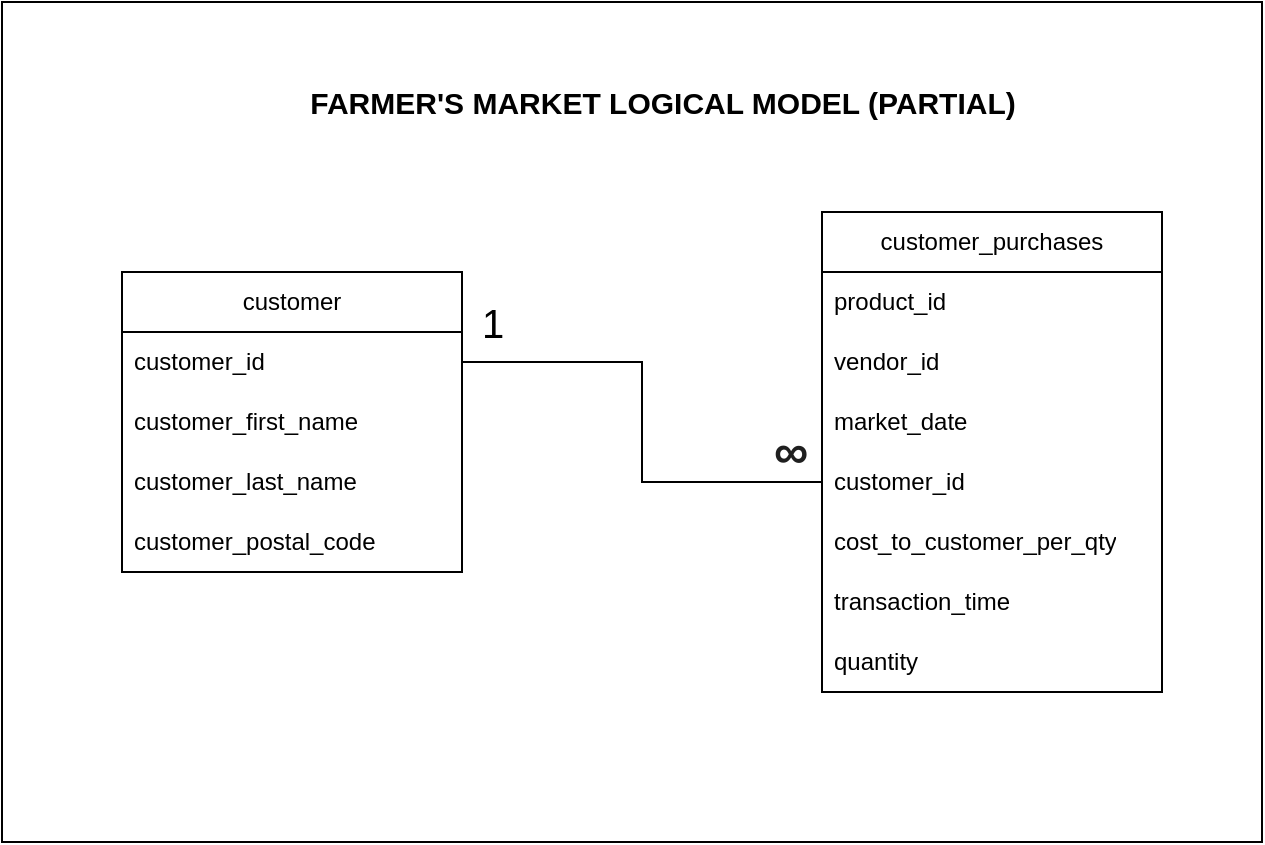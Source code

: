 <mxfile version="28.0.7">
  <diagram name="Page-1" id="12yfDm01IWqf6yaxL720">
    <mxGraphModel dx="1426" dy="743" grid="1" gridSize="10" guides="1" tooltips="1" connect="1" arrows="1" fold="1" page="1" pageScale="1" pageWidth="827" pageHeight="1169" math="0" shadow="0">
      <root>
        <mxCell id="0" />
        <mxCell id="1" parent="0" />
        <mxCell id="sIK-7FslLZnSTwBV2zAs-1" value="customer_purchases" style="swimlane;fontStyle=0;childLayout=stackLayout;horizontal=1;startSize=30;horizontalStack=0;resizeParent=1;resizeParentMax=0;resizeLast=0;collapsible=1;marginBottom=0;whiteSpace=wrap;html=1;" parent="1" vertex="1">
          <mxGeometry x="500" y="215" width="170" height="240" as="geometry" />
        </mxCell>
        <mxCell id="sIK-7FslLZnSTwBV2zAs-2" value="product_id" style="text;strokeColor=none;fillColor=none;align=left;verticalAlign=middle;spacingLeft=4;spacingRight=4;overflow=hidden;points=[[0,0.5],[1,0.5]];portConstraint=eastwest;rotatable=0;whiteSpace=wrap;html=1;" parent="sIK-7FslLZnSTwBV2zAs-1" vertex="1">
          <mxGeometry y="30" width="170" height="30" as="geometry" />
        </mxCell>
        <mxCell id="sIK-7FslLZnSTwBV2zAs-3" value="vendor_id" style="text;strokeColor=none;fillColor=none;align=left;verticalAlign=middle;spacingLeft=4;spacingRight=4;overflow=hidden;points=[[0,0.5],[1,0.5]];portConstraint=eastwest;rotatable=0;whiteSpace=wrap;html=1;" parent="sIK-7FslLZnSTwBV2zAs-1" vertex="1">
          <mxGeometry y="60" width="170" height="30" as="geometry" />
        </mxCell>
        <mxCell id="sIK-7FslLZnSTwBV2zAs-4" value="market_date" style="text;strokeColor=none;fillColor=none;align=left;verticalAlign=middle;spacingLeft=4;spacingRight=4;overflow=hidden;points=[[0,0.5],[1,0.5]];portConstraint=eastwest;rotatable=0;whiteSpace=wrap;html=1;" parent="sIK-7FslLZnSTwBV2zAs-1" vertex="1">
          <mxGeometry y="90" width="170" height="30" as="geometry" />
        </mxCell>
        <mxCell id="sIK-7FslLZnSTwBV2zAs-5" value="customer_id" style="text;strokeColor=none;fillColor=none;align=left;verticalAlign=middle;spacingLeft=4;spacingRight=4;overflow=hidden;points=[[0,0.5],[1,0.5]];portConstraint=eastwest;rotatable=0;whiteSpace=wrap;html=1;" parent="sIK-7FslLZnSTwBV2zAs-1" vertex="1">
          <mxGeometry y="120" width="170" height="30" as="geometry" />
        </mxCell>
        <mxCell id="sIK-7FslLZnSTwBV2zAs-7" value="cost_to_customer_per_qty" style="text;strokeColor=none;fillColor=none;align=left;verticalAlign=middle;spacingLeft=4;spacingRight=4;overflow=hidden;points=[[0,0.5],[1,0.5]];portConstraint=eastwest;rotatable=0;whiteSpace=wrap;html=1;" parent="sIK-7FslLZnSTwBV2zAs-1" vertex="1">
          <mxGeometry y="150" width="170" height="30" as="geometry" />
        </mxCell>
        <mxCell id="sIK-7FslLZnSTwBV2zAs-8" value="transaction_time" style="text;strokeColor=none;fillColor=none;align=left;verticalAlign=middle;spacingLeft=4;spacingRight=4;overflow=hidden;points=[[0,0.5],[1,0.5]];portConstraint=eastwest;rotatable=0;whiteSpace=wrap;html=1;" parent="sIK-7FslLZnSTwBV2zAs-1" vertex="1">
          <mxGeometry y="180" width="170" height="30" as="geometry" />
        </mxCell>
        <mxCell id="sIK-7FslLZnSTwBV2zAs-10" value="quantity" style="text;strokeColor=none;fillColor=none;align=left;verticalAlign=middle;spacingLeft=4;spacingRight=4;overflow=hidden;points=[[0,0.5],[1,0.5]];portConstraint=eastwest;rotatable=0;whiteSpace=wrap;html=1;" parent="sIK-7FslLZnSTwBV2zAs-1" vertex="1">
          <mxGeometry y="210" width="170" height="30" as="geometry" />
        </mxCell>
        <mxCell id="sIK-7FslLZnSTwBV2zAs-11" value="customer" style="swimlane;fontStyle=0;childLayout=stackLayout;horizontal=1;startSize=30;horizontalStack=0;resizeParent=1;resizeParentMax=0;resizeLast=0;collapsible=1;marginBottom=0;whiteSpace=wrap;html=1;" parent="1" vertex="1">
          <mxGeometry x="150" y="245" width="170" height="150" as="geometry" />
        </mxCell>
        <mxCell id="sIK-7FslLZnSTwBV2zAs-15" value="customer_id" style="text;strokeColor=none;fillColor=none;align=left;verticalAlign=middle;spacingLeft=4;spacingRight=4;overflow=hidden;points=[[0,0.5],[1,0.5]];portConstraint=eastwest;rotatable=0;whiteSpace=wrap;html=1;" parent="sIK-7FslLZnSTwBV2zAs-11" vertex="1">
          <mxGeometry y="30" width="170" height="30" as="geometry" />
        </mxCell>
        <mxCell id="sIK-7FslLZnSTwBV2zAs-16" value="customer_first_name" style="text;strokeColor=none;fillColor=none;align=left;verticalAlign=middle;spacingLeft=4;spacingRight=4;overflow=hidden;points=[[0,0.5],[1,0.5]];portConstraint=eastwest;rotatable=0;whiteSpace=wrap;html=1;" parent="sIK-7FslLZnSTwBV2zAs-11" vertex="1">
          <mxGeometry y="60" width="170" height="30" as="geometry" />
        </mxCell>
        <mxCell id="sIK-7FslLZnSTwBV2zAs-17" value="customer_last_name" style="text;strokeColor=none;fillColor=none;align=left;verticalAlign=middle;spacingLeft=4;spacingRight=4;overflow=hidden;points=[[0,0.5],[1,0.5]];portConstraint=eastwest;rotatable=0;whiteSpace=wrap;html=1;" parent="sIK-7FslLZnSTwBV2zAs-11" vertex="1">
          <mxGeometry y="90" width="170" height="30" as="geometry" />
        </mxCell>
        <mxCell id="sIK-7FslLZnSTwBV2zAs-18" value="customer_postal_code" style="text;strokeColor=none;fillColor=none;align=left;verticalAlign=middle;spacingLeft=4;spacingRight=4;overflow=hidden;points=[[0,0.5],[1,0.5]];portConstraint=eastwest;rotatable=0;whiteSpace=wrap;html=1;" parent="sIK-7FslLZnSTwBV2zAs-11" vertex="1">
          <mxGeometry y="120" width="170" height="30" as="geometry" />
        </mxCell>
        <mxCell id="sIK-7FslLZnSTwBV2zAs-20" value="1" style="text;html=1;align=center;verticalAlign=middle;resizable=0;points=[];autosize=1;strokeColor=none;fillColor=none;fontSize=20;" parent="1" vertex="1">
          <mxGeometry x="320" y="250" width="30" height="40" as="geometry" />
        </mxCell>
        <mxCell id="sIK-7FslLZnSTwBV2zAs-27" value="" style="whiteSpace=wrap;html=1;fillColor=none;" parent="1" vertex="1">
          <mxGeometry x="90" y="110" width="630" height="420" as="geometry" />
        </mxCell>
        <mxCell id="sIK-7FslLZnSTwBV2zAs-22" value="" style="edgeStyle=orthogonalEdgeStyle;rounded=0;orthogonalLoop=1;jettySize=auto;html=1;exitX=1;exitY=0.5;exitDx=0;exitDy=0;entryX=0;entryY=0.5;entryDx=0;entryDy=0;endArrow=none;endFill=0;strokeWidth=1;startSize=3;" parent="1" source="sIK-7FslLZnSTwBV2zAs-15" target="sIK-7FslLZnSTwBV2zAs-5" edge="1">
          <mxGeometry relative="1" as="geometry">
            <mxPoint x="320" y="290" as="sourcePoint" />
            <mxPoint x="370" y="550" as="targetPoint" />
          </mxGeometry>
        </mxCell>
        <mxCell id="sIK-7FslLZnSTwBV2zAs-26" value="&lt;span style=&quot;color: rgb(31, 31, 31); font-family: &amp;quot;Google Sans&amp;quot;, Arial, sans-serif; text-align: start; text-wrap-mode: wrap; background-color: rgb(255, 255, 255);&quot;&gt;∞&lt;/span&gt;" style="text;html=1;align=center;verticalAlign=middle;resizable=0;points=[];autosize=1;strokeColor=none;fillColor=none;fontSize=24;fontStyle=1" parent="1" vertex="1">
          <mxGeometry x="464" y="315" width="40" height="40" as="geometry" />
        </mxCell>
        <mxCell id="sIK-7FslLZnSTwBV2zAs-28" value="FARMER&#39;S MARKET LOGICAL MODEL (PARTIAL)" style="text;html=1;align=center;verticalAlign=middle;resizable=0;points=[];autosize=1;strokeColor=none;fillColor=none;fontStyle=1;fontSize=15;" parent="1" vertex="1">
          <mxGeometry x="235" y="145" width="370" height="30" as="geometry" />
        </mxCell>
      </root>
    </mxGraphModel>
  </diagram>
</mxfile>
